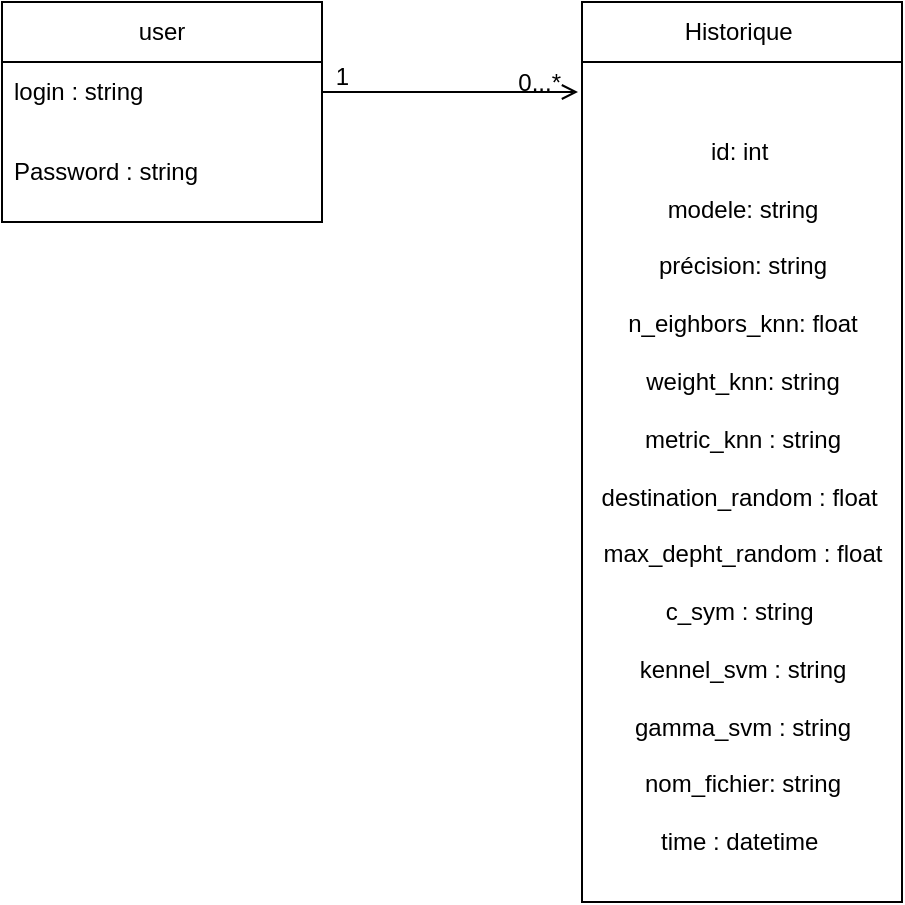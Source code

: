 <mxfile version="24.2.5" type="device">
  <diagram id="C5RBs43oDa-KdzZeNtuy" name="Page-1">
    <mxGraphModel dx="1050" dy="591" grid="1" gridSize="10" guides="1" tooltips="1" connect="1" arrows="1" fold="1" page="1" pageScale="1" pageWidth="827" pageHeight="1169" math="0" shadow="0">
      <root>
        <mxCell id="WIyWlLk6GJQsqaUBKTNV-0" />
        <mxCell id="WIyWlLk6GJQsqaUBKTNV-1" parent="WIyWlLk6GJQsqaUBKTNV-0" />
        <mxCell id="zkfFHV4jXpPFQw0GAbJ--26" value="" style="endArrow=open;shadow=0;strokeWidth=1;rounded=0;curved=0;endFill=1;edgeStyle=elbowEdgeStyle;elbow=vertical;" parent="WIyWlLk6GJQsqaUBKTNV-1" edge="1">
          <mxGeometry x="0.5" y="41" relative="1" as="geometry">
            <mxPoint x="380" y="165" as="sourcePoint" />
            <mxPoint x="508" y="165" as="targetPoint" />
            <mxPoint x="-40" y="32" as="offset" />
          </mxGeometry>
        </mxCell>
        <mxCell id="zkfFHV4jXpPFQw0GAbJ--28" value="0...*" style="resizable=0;align=right;verticalAlign=bottom;labelBackgroundColor=none;fontSize=12;" parent="zkfFHV4jXpPFQw0GAbJ--26" connectable="0" vertex="1">
          <mxGeometry x="1" relative="1" as="geometry">
            <mxPoint x="-7" y="4" as="offset" />
          </mxGeometry>
        </mxCell>
        <mxCell id="jgV9b4HeaqgOm8Ign2In-56" value="user" style="swimlane;fontStyle=0;childLayout=stackLayout;horizontal=1;startSize=30;horizontalStack=0;resizeParent=1;resizeParentMax=0;resizeLast=0;collapsible=1;marginBottom=0;whiteSpace=wrap;html=1;" vertex="1" parent="WIyWlLk6GJQsqaUBKTNV-1">
          <mxGeometry x="220" y="120" width="160" height="110" as="geometry" />
        </mxCell>
        <mxCell id="jgV9b4HeaqgOm8Ign2In-57" value="login : string" style="text;strokeColor=none;fillColor=none;align=left;verticalAlign=middle;spacingLeft=4;spacingRight=4;overflow=hidden;points=[[0,0.5],[1,0.5]];portConstraint=eastwest;rotatable=0;whiteSpace=wrap;html=1;" vertex="1" parent="jgV9b4HeaqgOm8Ign2In-56">
          <mxGeometry y="30" width="160" height="30" as="geometry" />
        </mxCell>
        <mxCell id="jgV9b4HeaqgOm8Ign2In-58" value="Password : string" style="text;strokeColor=none;fillColor=none;align=left;verticalAlign=middle;spacingLeft=4;spacingRight=4;overflow=hidden;points=[[0,0.5],[1,0.5]];portConstraint=eastwest;rotatable=0;whiteSpace=wrap;html=1;" vertex="1" parent="jgV9b4HeaqgOm8Ign2In-56">
          <mxGeometry y="60" width="160" height="50" as="geometry" />
        </mxCell>
        <mxCell id="jgV9b4HeaqgOm8Ign2In-60" value="1" style="resizable=0;align=right;verticalAlign=bottom;labelBackgroundColor=none;fontSize=12;" connectable="0" vertex="1" parent="WIyWlLk6GJQsqaUBKTNV-1">
          <mxGeometry x="440" y="220" as="geometry">
            <mxPoint x="-45" y="-54" as="offset" />
          </mxGeometry>
        </mxCell>
        <mxCell id="jgV9b4HeaqgOm8Ign2In-65" value="Historique&amp;nbsp;" style="swimlane;fontStyle=0;childLayout=stackLayout;horizontal=1;startSize=30;horizontalStack=0;resizeParent=1;resizeParentMax=0;resizeLast=0;collapsible=1;marginBottom=0;whiteSpace=wrap;html=1;" vertex="1" parent="WIyWlLk6GJQsqaUBKTNV-1">
          <mxGeometry x="510" y="120" width="160" height="450" as="geometry" />
        </mxCell>
        <mxCell id="jgV9b4HeaqgOm8Ign2In-69" value="&lt;div&gt;&lt;br&gt;&lt;/div&gt;&lt;div&gt;&lt;br&gt;&lt;/div&gt;&lt;div&gt;id: int&amp;nbsp;&lt;/div&gt;&lt;div&gt;&lt;br&gt;&lt;/div&gt;&lt;div&gt;modele&lt;span style=&quot;background-color: initial;&quot;&gt;: string&lt;/span&gt;&lt;/div&gt;&lt;div&gt;&lt;span style=&quot;background-color: initial;&quot;&gt;&lt;br&gt;&lt;/span&gt;&lt;/div&gt;&lt;div&gt;précision: string&lt;/div&gt;&lt;div&gt;&lt;br&gt;&lt;/div&gt;&lt;div&gt;n_eighbors_knn: float&lt;/div&gt;&lt;div&gt;&lt;br&gt;&lt;/div&gt;&lt;div&gt;weight_knn: string&lt;/div&gt;&lt;div&gt;&lt;br&gt;&lt;/div&gt;&lt;div&gt;metric_knn : string&lt;/div&gt;&lt;div&gt;&amp;nbsp;&lt;/div&gt;&lt;div&gt;destination_random : float&amp;nbsp;&lt;/div&gt;&lt;div&gt;&lt;br&gt;&lt;/div&gt;&lt;div&gt;max_depht_random&amp;nbsp;&lt;span style=&quot;background-color: initial;&quot;&gt;: float&lt;/span&gt;&lt;/div&gt;&lt;div&gt;&lt;span style=&quot;background-color: initial;&quot;&gt;&lt;br&gt;&lt;/span&gt;&lt;/div&gt;&lt;div&gt;c_sym : string&amp;nbsp;&lt;/div&gt;&lt;div&gt;&lt;br&gt;&lt;/div&gt;&lt;div&gt;kennel_svm : string&lt;/div&gt;&lt;div&gt;&lt;br&gt;&lt;/div&gt;&lt;div&gt;gamma_svm : string&lt;/div&gt;&lt;div&gt;&lt;br&gt;&lt;/div&gt;&lt;div&gt;nom_fichier: string&lt;/div&gt;&lt;div&gt;&lt;br&gt;&lt;/div&gt;&lt;div&gt;time : datetime&amp;nbsp;&lt;/div&gt;&lt;div&gt;&lt;br&gt;&lt;/div&gt;" style="text;html=1;align=center;verticalAlign=middle;resizable=0;points=[];autosize=1;strokeColor=none;fillColor=none;" vertex="1" parent="jgV9b4HeaqgOm8Ign2In-65">
          <mxGeometry y="30" width="160" height="420" as="geometry" />
        </mxCell>
      </root>
    </mxGraphModel>
  </diagram>
</mxfile>
